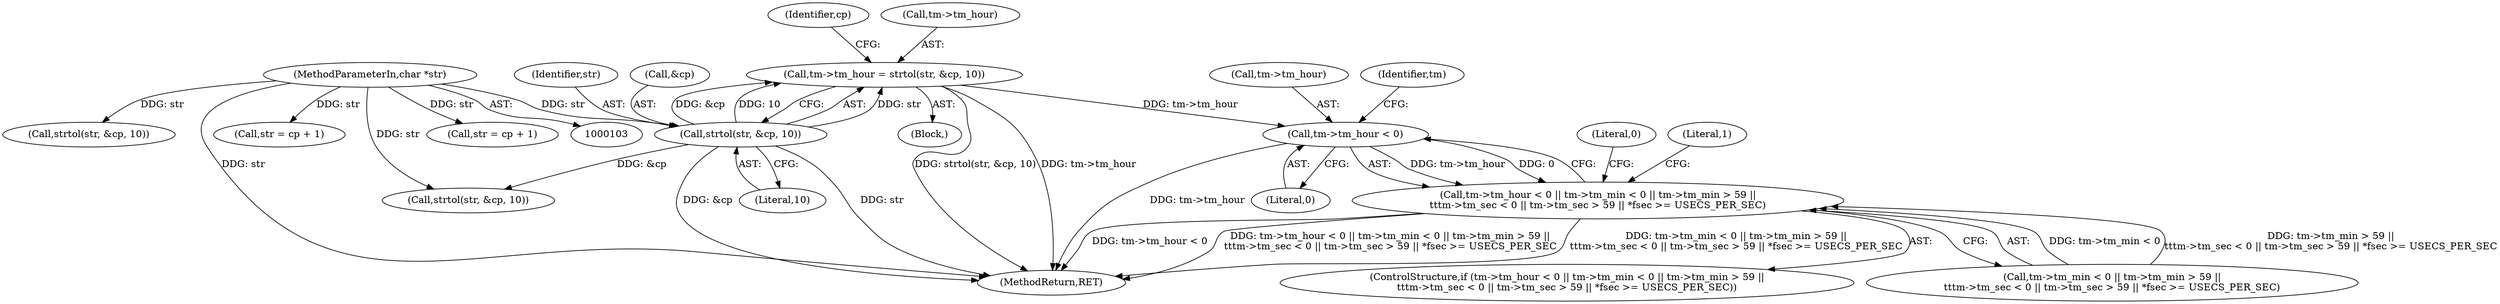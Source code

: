 digraph "0_postgres_4318daecc959886d001a6e79c6ea853e8b1dfb4b_1@pointer" {
"1000242" [label="(Call,tm->tm_hour < 0)"];
"1000114" [label="(Call,tm->tm_hour = strtol(str, &cp, 10))"];
"1000118" [label="(Call,strtol(str, &cp, 10))"];
"1000104" [label="(MethodParameterIn,char *str)"];
"1000241" [label="(Call,tm->tm_hour < 0 || tm->tm_min < 0 || tm->tm_min > 59 ||\n\t\ttm->tm_sec < 0 || tm->tm_sec > 59 || *fsec >= USECS_PER_SEC)"];
"1000180" [label="(Call,strtol(str, &cp, 10))"];
"1000240" [label="(ControlStructure,if (tm->tm_hour < 0 || tm->tm_min < 0 || tm->tm_min > 59 ||\n\t\ttm->tm_sec < 0 || tm->tm_sec > 59 || *fsec >= USECS_PER_SEC))"];
"1000241" [label="(Call,tm->tm_hour < 0 || tm->tm_min < 0 || tm->tm_min > 59 ||\n\t\ttm->tm_sec < 0 || tm->tm_sec > 59 || *fsec >= USECS_PER_SEC)"];
"1000114" [label="(Call,tm->tm_hour = strtol(str, &cp, 10))"];
"1000126" [label="(Identifier,cp)"];
"1000246" [label="(Literal,0)"];
"1000115" [label="(Call,tm->tm_hour)"];
"1000119" [label="(Identifier,str)"];
"1000140" [label="(Call,strtol(str, &cp, 10))"];
"1000118" [label="(Call,strtol(str, &cp, 10))"];
"1000108" [label="(Block,)"];
"1000104" [label="(MethodParameterIn,char *str)"];
"1000171" [label="(Call,str = cp + 1)"];
"1000120" [label="(Call,&cp)"];
"1000247" [label="(Call,tm->tm_min < 0 || tm->tm_min > 59 ||\n\t\ttm->tm_sec < 0 || tm->tm_sec > 59 || *fsec >= USECS_PER_SEC)"];
"1000250" [label="(Identifier,tm)"];
"1000122" [label="(Literal,10)"];
"1000243" [label="(Call,tm->tm_hour)"];
"1000279" [label="(Literal,0)"];
"1000280" [label="(MethodReturn,RET)"];
"1000242" [label="(Call,tm->tm_hour < 0)"];
"1000131" [label="(Call,str = cp + 1)"];
"1000277" [label="(Literal,1)"];
"1000242" -> "1000241"  [label="AST: "];
"1000242" -> "1000246"  [label="CFG: "];
"1000243" -> "1000242"  [label="AST: "];
"1000246" -> "1000242"  [label="AST: "];
"1000250" -> "1000242"  [label="CFG: "];
"1000241" -> "1000242"  [label="CFG: "];
"1000242" -> "1000280"  [label="DDG: tm->tm_hour"];
"1000242" -> "1000241"  [label="DDG: tm->tm_hour"];
"1000242" -> "1000241"  [label="DDG: 0"];
"1000114" -> "1000242"  [label="DDG: tm->tm_hour"];
"1000114" -> "1000108"  [label="AST: "];
"1000114" -> "1000118"  [label="CFG: "];
"1000115" -> "1000114"  [label="AST: "];
"1000118" -> "1000114"  [label="AST: "];
"1000126" -> "1000114"  [label="CFG: "];
"1000114" -> "1000280"  [label="DDG: strtol(str, &cp, 10)"];
"1000114" -> "1000280"  [label="DDG: tm->tm_hour"];
"1000118" -> "1000114"  [label="DDG: str"];
"1000118" -> "1000114"  [label="DDG: &cp"];
"1000118" -> "1000114"  [label="DDG: 10"];
"1000118" -> "1000122"  [label="CFG: "];
"1000119" -> "1000118"  [label="AST: "];
"1000120" -> "1000118"  [label="AST: "];
"1000122" -> "1000118"  [label="AST: "];
"1000118" -> "1000280"  [label="DDG: &cp"];
"1000118" -> "1000280"  [label="DDG: str"];
"1000104" -> "1000118"  [label="DDG: str"];
"1000118" -> "1000140"  [label="DDG: &cp"];
"1000104" -> "1000103"  [label="AST: "];
"1000104" -> "1000280"  [label="DDG: str"];
"1000104" -> "1000131"  [label="DDG: str"];
"1000104" -> "1000140"  [label="DDG: str"];
"1000104" -> "1000171"  [label="DDG: str"];
"1000104" -> "1000180"  [label="DDG: str"];
"1000241" -> "1000240"  [label="AST: "];
"1000241" -> "1000247"  [label="CFG: "];
"1000247" -> "1000241"  [label="AST: "];
"1000277" -> "1000241"  [label="CFG: "];
"1000279" -> "1000241"  [label="CFG: "];
"1000241" -> "1000280"  [label="DDG: tm->tm_hour < 0"];
"1000241" -> "1000280"  [label="DDG: tm->tm_hour < 0 || tm->tm_min < 0 || tm->tm_min > 59 ||\n\t\ttm->tm_sec < 0 || tm->tm_sec > 59 || *fsec >= USECS_PER_SEC"];
"1000241" -> "1000280"  [label="DDG: tm->tm_min < 0 || tm->tm_min > 59 ||\n\t\ttm->tm_sec < 0 || tm->tm_sec > 59 || *fsec >= USECS_PER_SEC"];
"1000247" -> "1000241"  [label="DDG: tm->tm_min < 0"];
"1000247" -> "1000241"  [label="DDG: tm->tm_min > 59 ||\n\t\ttm->tm_sec < 0 || tm->tm_sec > 59 || *fsec >= USECS_PER_SEC"];
}
